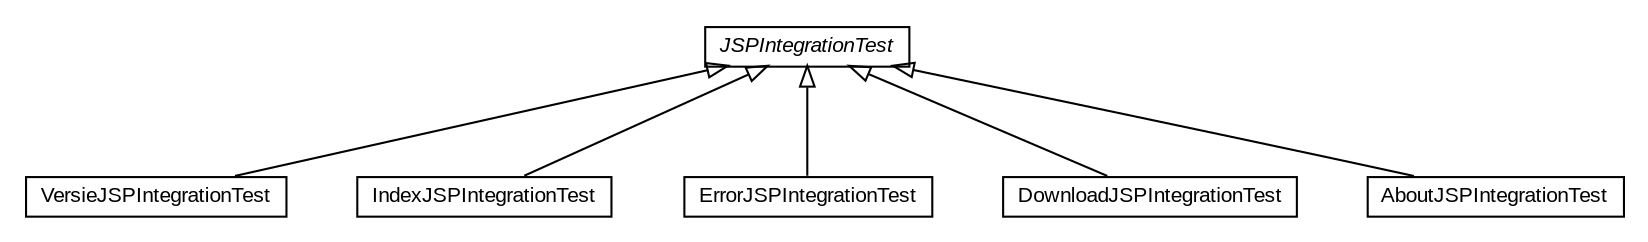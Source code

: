 #!/usr/local/bin/dot
#
# Class diagram 
# Generated by UMLGraph version R5_6-24-gf6e263 (http://www.umlgraph.org/)
#

digraph G {
	edge [fontname="arial",fontsize=10,labelfontname="arial",labelfontsize=10];
	node [fontname="arial",fontsize=10,shape=plaintext];
	nodesep=0.25;
	ranksep=0.5;
	// nl.mineleni.cbsviewer.jsp.VersieJSPIntegrationTest
	c35 [label=<<table title="nl.mineleni.cbsviewer.jsp.VersieJSPIntegrationTest" border="0" cellborder="1" cellspacing="0" cellpadding="2" port="p" href="./VersieJSPIntegrationTest.html">
		<tr><td><table border="0" cellspacing="0" cellpadding="1">
<tr><td align="center" balign="center"> VersieJSPIntegrationTest </td></tr>
		</table></td></tr>
		</table>>, URL="./VersieJSPIntegrationTest.html", fontname="arial", fontcolor="black", fontsize=10.0];
	// nl.mineleni.cbsviewer.jsp.JSPIntegrationTest
	c36 [label=<<table title="nl.mineleni.cbsviewer.jsp.JSPIntegrationTest" border="0" cellborder="1" cellspacing="0" cellpadding="2" port="p" href="./JSPIntegrationTest.html">
		<tr><td><table border="0" cellspacing="0" cellpadding="1">
<tr><td align="center" balign="center"><font face="arial italic"> JSPIntegrationTest </font></td></tr>
		</table></td></tr>
		</table>>, URL="./JSPIntegrationTest.html", fontname="arial", fontcolor="black", fontsize=10.0];
	// nl.mineleni.cbsviewer.jsp.IndexJSPIntegrationTest
	c37 [label=<<table title="nl.mineleni.cbsviewer.jsp.IndexJSPIntegrationTest" border="0" cellborder="1" cellspacing="0" cellpadding="2" port="p" href="./IndexJSPIntegrationTest.html">
		<tr><td><table border="0" cellspacing="0" cellpadding="1">
<tr><td align="center" balign="center"> IndexJSPIntegrationTest </td></tr>
		</table></td></tr>
		</table>>, URL="./IndexJSPIntegrationTest.html", fontname="arial", fontcolor="black", fontsize=10.0];
	// nl.mineleni.cbsviewer.jsp.ErrorJSPIntegrationTest
	c38 [label=<<table title="nl.mineleni.cbsviewer.jsp.ErrorJSPIntegrationTest" border="0" cellborder="1" cellspacing="0" cellpadding="2" port="p" href="./ErrorJSPIntegrationTest.html">
		<tr><td><table border="0" cellspacing="0" cellpadding="1">
<tr><td align="center" balign="center"> ErrorJSPIntegrationTest </td></tr>
		</table></td></tr>
		</table>>, URL="./ErrorJSPIntegrationTest.html", fontname="arial", fontcolor="black", fontsize=10.0];
	// nl.mineleni.cbsviewer.jsp.DownloadJSPIntegrationTest
	c39 [label=<<table title="nl.mineleni.cbsviewer.jsp.DownloadJSPIntegrationTest" border="0" cellborder="1" cellspacing="0" cellpadding="2" port="p" href="./DownloadJSPIntegrationTest.html">
		<tr><td><table border="0" cellspacing="0" cellpadding="1">
<tr><td align="center" balign="center"> DownloadJSPIntegrationTest </td></tr>
		</table></td></tr>
		</table>>, URL="./DownloadJSPIntegrationTest.html", fontname="arial", fontcolor="black", fontsize=10.0];
	// nl.mineleni.cbsviewer.jsp.AboutJSPIntegrationTest
	c40 [label=<<table title="nl.mineleni.cbsviewer.jsp.AboutJSPIntegrationTest" border="0" cellborder="1" cellspacing="0" cellpadding="2" port="p" href="./AboutJSPIntegrationTest.html">
		<tr><td><table border="0" cellspacing="0" cellpadding="1">
<tr><td align="center" balign="center"> AboutJSPIntegrationTest </td></tr>
		</table></td></tr>
		</table>>, URL="./AboutJSPIntegrationTest.html", fontname="arial", fontcolor="black", fontsize=10.0];
	//nl.mineleni.cbsviewer.jsp.VersieJSPIntegrationTest extends nl.mineleni.cbsviewer.jsp.JSPIntegrationTest
	c36:p -> c35:p [dir=back,arrowtail=empty];
	//nl.mineleni.cbsviewer.jsp.IndexJSPIntegrationTest extends nl.mineleni.cbsviewer.jsp.JSPIntegrationTest
	c36:p -> c37:p [dir=back,arrowtail=empty];
	//nl.mineleni.cbsviewer.jsp.ErrorJSPIntegrationTest extends nl.mineleni.cbsviewer.jsp.JSPIntegrationTest
	c36:p -> c38:p [dir=back,arrowtail=empty];
	//nl.mineleni.cbsviewer.jsp.DownloadJSPIntegrationTest extends nl.mineleni.cbsviewer.jsp.JSPIntegrationTest
	c36:p -> c39:p [dir=back,arrowtail=empty];
	//nl.mineleni.cbsviewer.jsp.AboutJSPIntegrationTest extends nl.mineleni.cbsviewer.jsp.JSPIntegrationTest
	c36:p -> c40:p [dir=back,arrowtail=empty];
}

